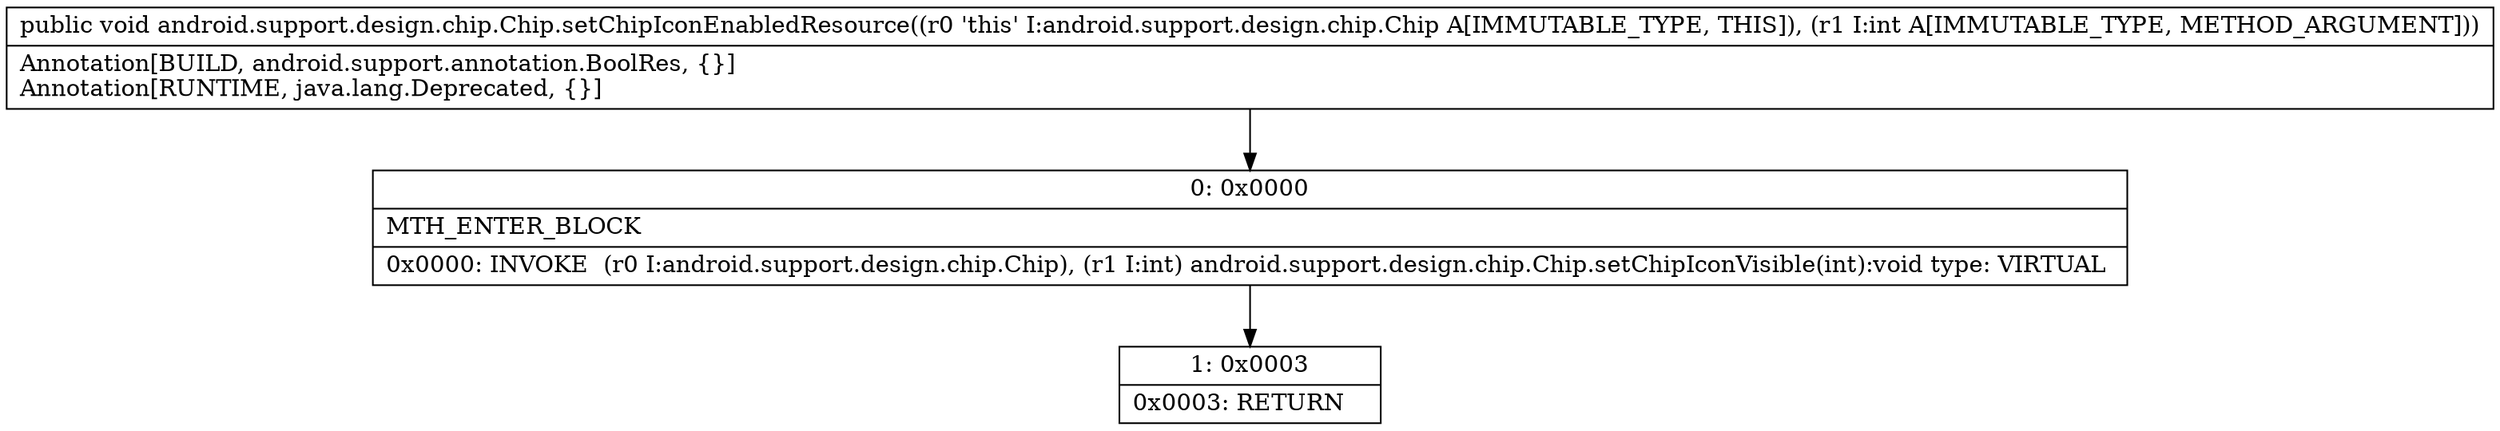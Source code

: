 digraph "CFG forandroid.support.design.chip.Chip.setChipIconEnabledResource(I)V" {
Node_0 [shape=record,label="{0\:\ 0x0000|MTH_ENTER_BLOCK\l|0x0000: INVOKE  (r0 I:android.support.design.chip.Chip), (r1 I:int) android.support.design.chip.Chip.setChipIconVisible(int):void type: VIRTUAL \l}"];
Node_1 [shape=record,label="{1\:\ 0x0003|0x0003: RETURN   \l}"];
MethodNode[shape=record,label="{public void android.support.design.chip.Chip.setChipIconEnabledResource((r0 'this' I:android.support.design.chip.Chip A[IMMUTABLE_TYPE, THIS]), (r1 I:int A[IMMUTABLE_TYPE, METHOD_ARGUMENT]))  | Annotation[BUILD, android.support.annotation.BoolRes, \{\}]\lAnnotation[RUNTIME, java.lang.Deprecated, \{\}]\l}"];
MethodNode -> Node_0;
Node_0 -> Node_1;
}

